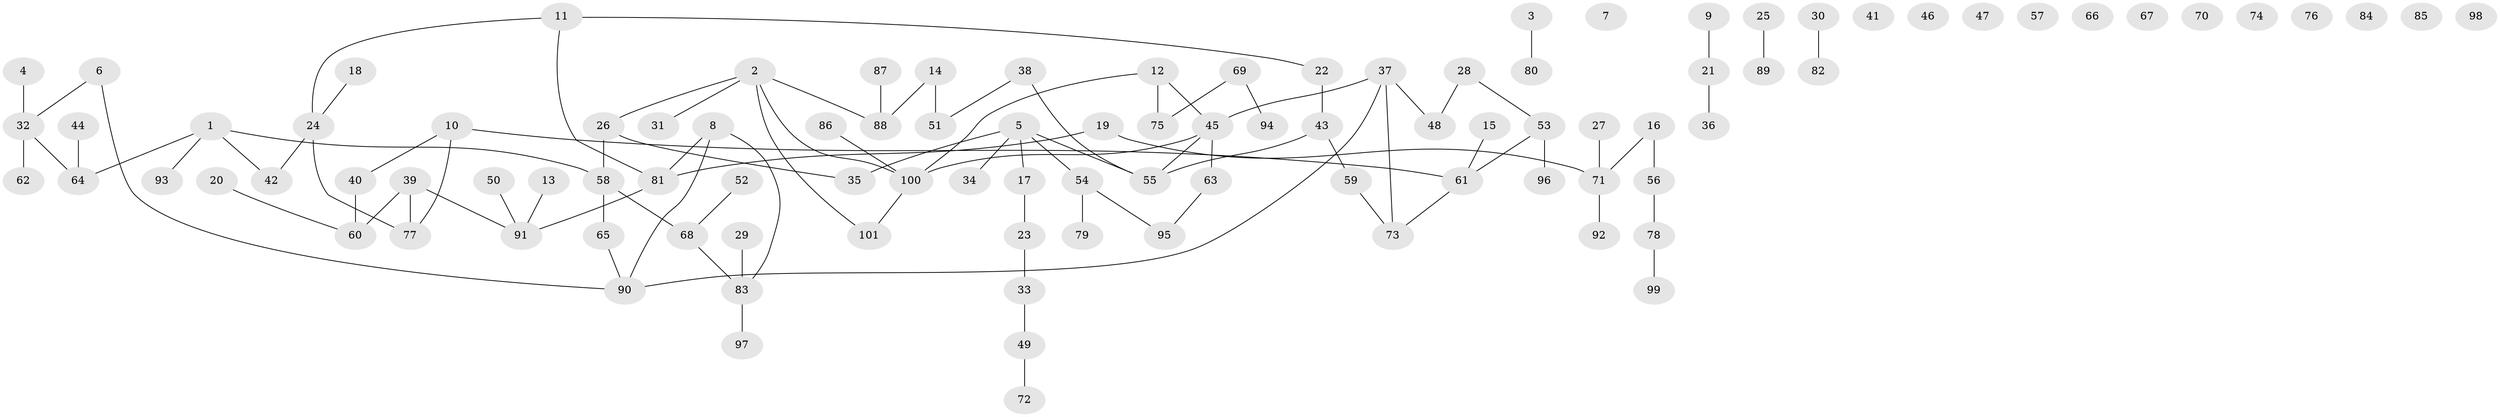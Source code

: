// Generated by graph-tools (version 1.1) at 2025/33/03/09/25 02:33:44]
// undirected, 101 vertices, 98 edges
graph export_dot {
graph [start="1"]
  node [color=gray90,style=filled];
  1;
  2;
  3;
  4;
  5;
  6;
  7;
  8;
  9;
  10;
  11;
  12;
  13;
  14;
  15;
  16;
  17;
  18;
  19;
  20;
  21;
  22;
  23;
  24;
  25;
  26;
  27;
  28;
  29;
  30;
  31;
  32;
  33;
  34;
  35;
  36;
  37;
  38;
  39;
  40;
  41;
  42;
  43;
  44;
  45;
  46;
  47;
  48;
  49;
  50;
  51;
  52;
  53;
  54;
  55;
  56;
  57;
  58;
  59;
  60;
  61;
  62;
  63;
  64;
  65;
  66;
  67;
  68;
  69;
  70;
  71;
  72;
  73;
  74;
  75;
  76;
  77;
  78;
  79;
  80;
  81;
  82;
  83;
  84;
  85;
  86;
  87;
  88;
  89;
  90;
  91;
  92;
  93;
  94;
  95;
  96;
  97;
  98;
  99;
  100;
  101;
  1 -- 42;
  1 -- 58;
  1 -- 64;
  1 -- 93;
  2 -- 26;
  2 -- 31;
  2 -- 88;
  2 -- 100;
  2 -- 101;
  3 -- 80;
  4 -- 32;
  5 -- 17;
  5 -- 34;
  5 -- 35;
  5 -- 54;
  5 -- 55;
  6 -- 32;
  6 -- 90;
  8 -- 81;
  8 -- 83;
  8 -- 90;
  9 -- 21;
  10 -- 40;
  10 -- 61;
  10 -- 77;
  11 -- 22;
  11 -- 24;
  11 -- 81;
  12 -- 45;
  12 -- 75;
  12 -- 100;
  13 -- 91;
  14 -- 51;
  14 -- 88;
  15 -- 61;
  16 -- 56;
  16 -- 71;
  17 -- 23;
  18 -- 24;
  19 -- 71;
  19 -- 81;
  20 -- 60;
  21 -- 36;
  22 -- 43;
  23 -- 33;
  24 -- 42;
  24 -- 77;
  25 -- 89;
  26 -- 35;
  26 -- 58;
  27 -- 71;
  28 -- 48;
  28 -- 53;
  29 -- 83;
  30 -- 82;
  32 -- 62;
  32 -- 64;
  33 -- 49;
  37 -- 45;
  37 -- 48;
  37 -- 73;
  37 -- 90;
  38 -- 51;
  38 -- 55;
  39 -- 60;
  39 -- 77;
  39 -- 91;
  40 -- 60;
  43 -- 55;
  43 -- 59;
  44 -- 64;
  45 -- 55;
  45 -- 63;
  45 -- 100;
  49 -- 72;
  50 -- 91;
  52 -- 68;
  53 -- 61;
  53 -- 96;
  54 -- 79;
  54 -- 95;
  56 -- 78;
  58 -- 65;
  58 -- 68;
  59 -- 73;
  61 -- 73;
  63 -- 95;
  65 -- 90;
  68 -- 83;
  69 -- 75;
  69 -- 94;
  71 -- 92;
  78 -- 99;
  81 -- 91;
  83 -- 97;
  86 -- 100;
  87 -- 88;
  100 -- 101;
}
